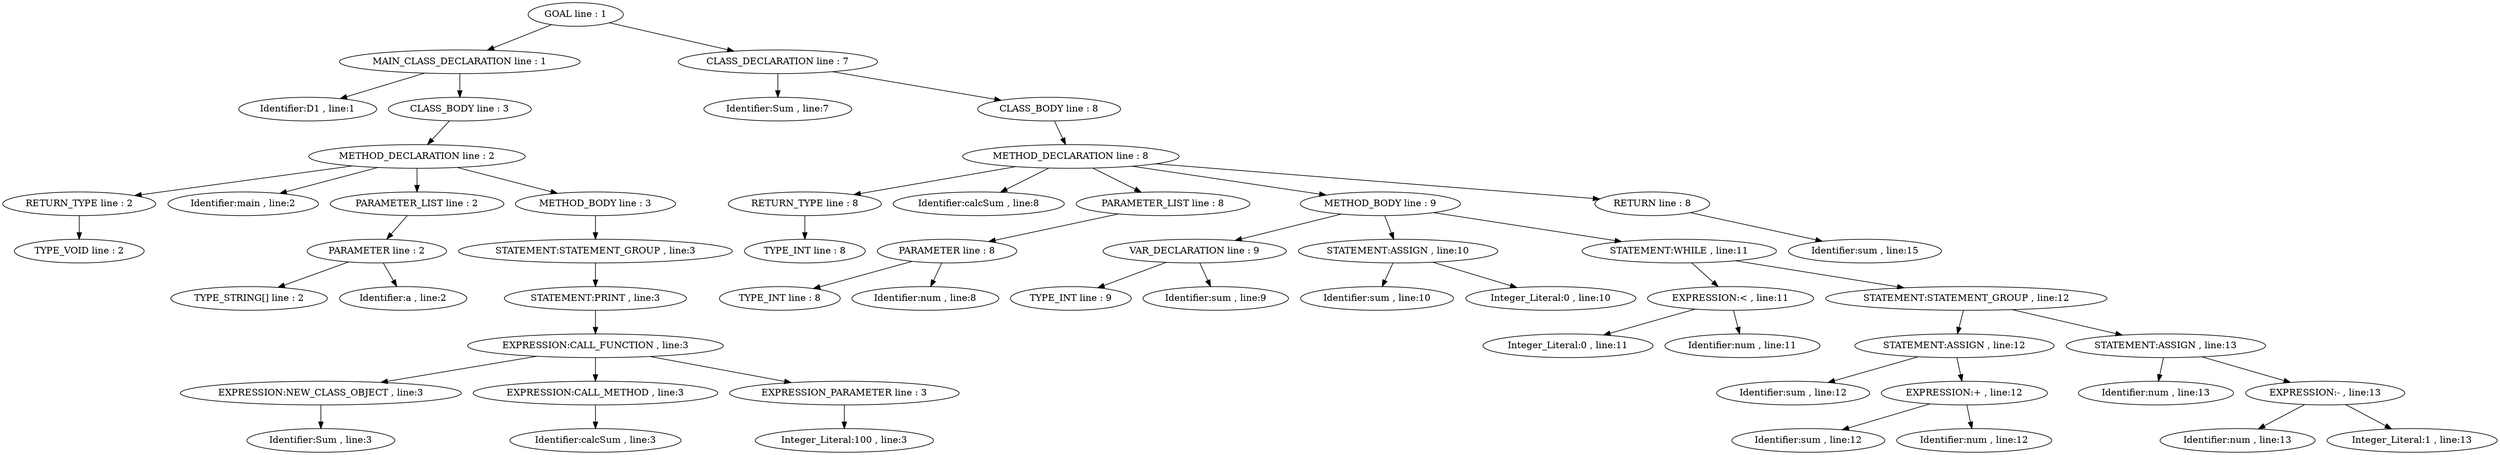 digraph {
n0 [label="GOAL line : 1"];
n1 [label="MAIN_CLASS_DECLARATION line : 1"];
n2 [label="Identifier:D1 , line:1"];
n1 -> n2
n3 [label="CLASS_BODY line : 3"];
n4 [label="METHOD_DECLARATION line : 2"];
n5 [label="RETURN_TYPE line : 2"];
n6 [label="TYPE_VOID line : 2"];
n5 -> n6
n4 -> n5
n7 [label="Identifier:main , line:2"];
n4 -> n7
n8 [label="PARAMETER_LIST line : 2"];
n9 [label="PARAMETER line : 2"];
n10 [label="TYPE_STRING[] line : 2"];
n9 -> n10
n11 [label="Identifier:a , line:2"];
n9 -> n11
n8 -> n9
n4 -> n8
n12 [label="METHOD_BODY line : 3"];
n13 [label="STATEMENT:STATEMENT_GROUP , line:3"];
n14 [label="STATEMENT:PRINT , line:3"];
n15 [label="EXPRESSION:CALL_FUNCTION , line:3"];
n16 [label="EXPRESSION:NEW_CLASS_OBJECT , line:3"];
n17 [label="Identifier:Sum , line:3"];
n16 -> n17
n15 -> n16
n18 [label="EXPRESSION:CALL_METHOD , line:3"];
n19 [label="Identifier:calcSum , line:3"];
n18 -> n19
n15 -> n18
n20 [label="EXPRESSION_PARAMETER line : 3"];
n21 [label="Integer_Literal:100 , line:3"];
n20 -> n21
n15 -> n20
n14 -> n15
n13 -> n14
n12 -> n13
n4 -> n12
n3 -> n4
n1 -> n3
n0 -> n1
n22 [label="CLASS_DECLARATION line : 7"];
n23 [label="Identifier:Sum , line:7"];
n22 -> n23
n24 [label="CLASS_BODY line : 8"];
n25 [label="METHOD_DECLARATION line : 8"];
n26 [label="RETURN_TYPE line : 8"];
n27 [label="TYPE_INT line : 8"];
n26 -> n27
n25 -> n26
n28 [label="Identifier:calcSum , line:8"];
n25 -> n28
n29 [label="PARAMETER_LIST line : 8"];
n30 [label="PARAMETER line : 8"];
n31 [label="TYPE_INT line : 8"];
n30 -> n31
n32 [label="Identifier:num , line:8"];
n30 -> n32
n29 -> n30
n25 -> n29
n33 [label="METHOD_BODY line : 9"];
n34 [label="VAR_DECLARATION line : 9"];
n35 [label="TYPE_INT line : 9"];
n34 -> n35
n36 [label="Identifier:sum , line:9"];
n34 -> n36
n33 -> n34
n37 [label="STATEMENT:ASSIGN , line:10"];
n38 [label="Identifier:sum , line:10"];
n37 -> n38
n39 [label="Integer_Literal:0 , line:10"];
n37 -> n39
n33 -> n37
n40 [label="STATEMENT:WHILE , line:11"];
n41 [label="EXPRESSION:< , line:11"];
n42 [label="Integer_Literal:0 , line:11"];
n41 -> n42
n43 [label="Identifier:num , line:11"];
n41 -> n43
n40 -> n41
n44 [label="STATEMENT:STATEMENT_GROUP , line:12"];
n45 [label="STATEMENT:ASSIGN , line:12"];
n46 [label="Identifier:sum , line:12"];
n45 -> n46
n47 [label="EXPRESSION:+ , line:12"];
n48 [label="Identifier:sum , line:12"];
n47 -> n48
n49 [label="Identifier:num , line:12"];
n47 -> n49
n45 -> n47
n44 -> n45
n50 [label="STATEMENT:ASSIGN , line:13"];
n51 [label="Identifier:num , line:13"];
n50 -> n51
n52 [label="EXPRESSION:- , line:13"];
n53 [label="Identifier:num , line:13"];
n52 -> n53
n54 [label="Integer_Literal:1 , line:13"];
n52 -> n54
n50 -> n52
n44 -> n50
n40 -> n44
n33 -> n40
n25 -> n33
n55 [label="RETURN line : 8"];
n56 [label="Identifier:sum , line:15"];
n55 -> n56
n25 -> n55
n24 -> n25
n22 -> n24
n0 -> n22
}
